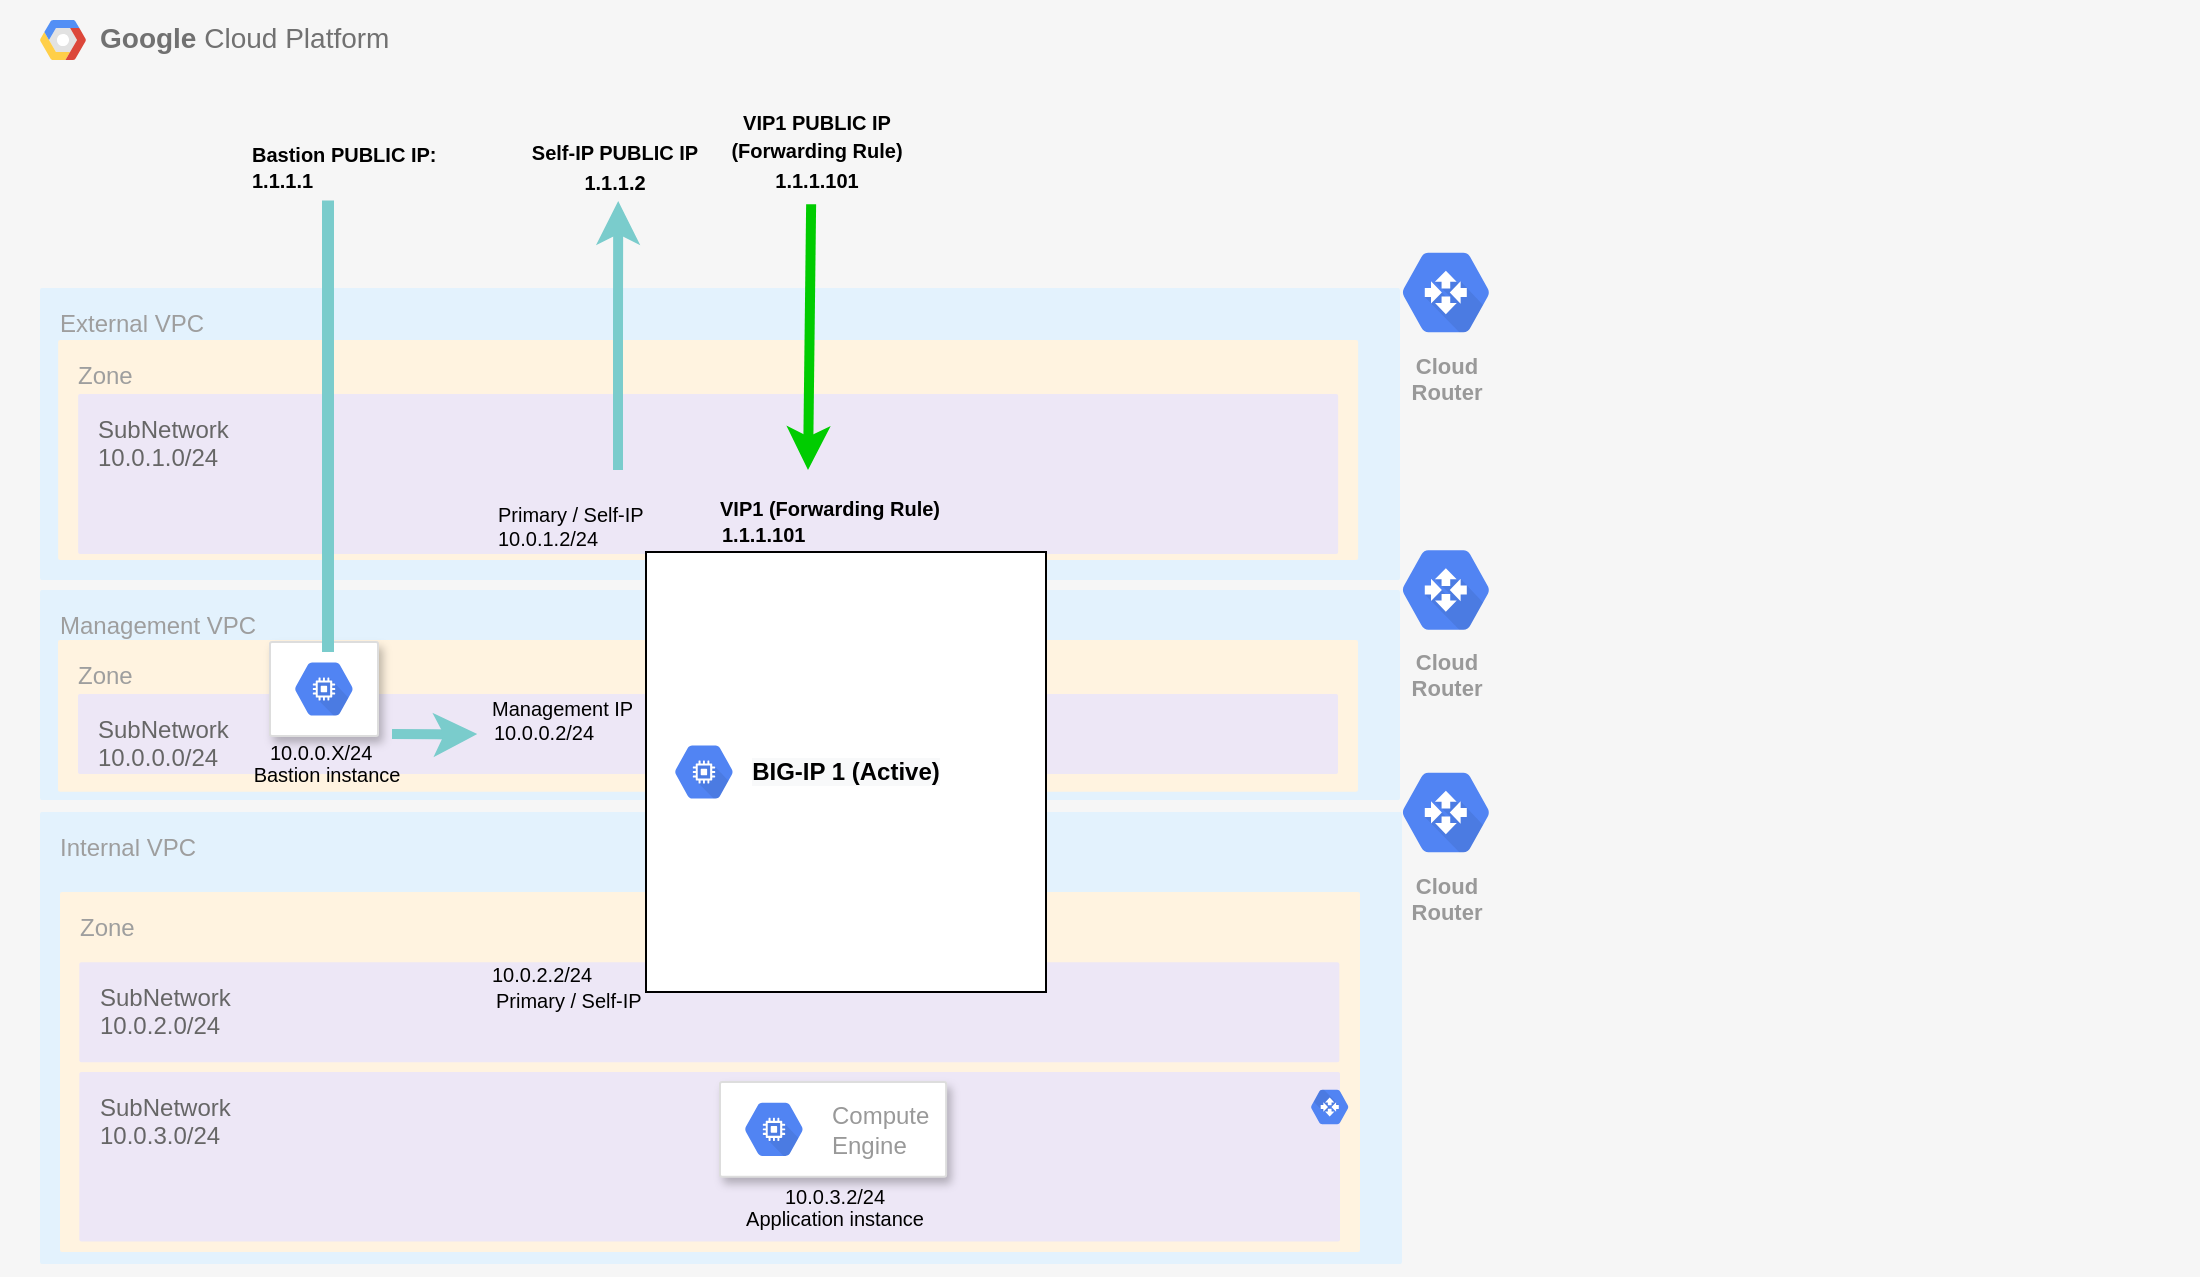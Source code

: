 <mxfile version="15.2.7" type="device"><diagram id="hrUrZuJ2duOs5Gn9yQjz" name="Page-1"><mxGraphModel dx="1106" dy="2600" grid="1" gridSize="10" guides="1" tooltips="1" connect="1" arrows="1" fold="1" page="1" pageScale="1" pageWidth="1100" pageHeight="850" math="0" shadow="0"><root><mxCell id="0"/><mxCell id="1" parent="0"/><mxCell id="L_oeTIUVo5TAKEpqotAu-3" value="&lt;b&gt;Google &lt;/b&gt;Cloud Platform" style="fillColor=#F6F6F6;strokeColor=none;shadow=0;gradientColor=none;fontSize=14;align=left;spacing=10;fontColor=#717171;9E9E9E;verticalAlign=top;spacingTop=-4;fontStyle=0;spacingLeft=40;html=1;" parent="1" vertex="1"><mxGeometry y="-866" width="1100" height="638.5" as="geometry"/></mxCell><mxCell id="L_oeTIUVo5TAKEpqotAu-4" value="" style="shape=mxgraph.gcp2.google_cloud_platform;fillColor=#F6F6F6;strokeColor=none;shadow=0;gradientColor=none;" parent="L_oeTIUVo5TAKEpqotAu-3" vertex="1"><mxGeometry width="23" height="20" relative="1" as="geometry"><mxPoint x="20" y="10" as="offset"/></mxGeometry></mxCell><mxCell id="L_oeTIUVo5TAKEpqotAu-30" value="External VPC" style="points=[[0,0,0],[0.25,0,0],[0.5,0,0],[0.75,0,0],[1,0,0],[1,0.25,0],[1,0.5,0],[1,0.75,0],[1,1,0],[0.75,1,0],[0.5,1,0],[0.25,1,0],[0,1,0],[0,0.75,0],[0,0.5,0],[0,0.25,0]];rounded=1;absoluteArcSize=1;arcSize=2;html=1;strokeColor=none;gradientColor=none;shadow=0;dashed=0;fontSize=12;fontColor=#9E9E9E;align=left;verticalAlign=top;spacing=10;spacingTop=-4;fillColor=#E3F2FD;" parent="L_oeTIUVo5TAKEpqotAu-3" vertex="1"><mxGeometry x="20" y="144.03" width="680" height="145.97" as="geometry"/></mxCell><mxCell id="L_oeTIUVo5TAKEpqotAu-31" value="Zone" style="points=[[0,0,0],[0.25,0,0],[0.5,0,0],[0.75,0,0],[1,0,0],[1,0.25,0],[1,0.5,0],[1,0.75,0],[1,1,0],[0.75,1,0],[0.5,1,0],[0.25,1,0],[0,1,0],[0,0.75,0],[0,0.5,0],[0,0.25,0]];rounded=1;absoluteArcSize=1;arcSize=2;html=1;strokeColor=none;gradientColor=none;shadow=0;dashed=0;fontSize=12;fontColor=#9E9E9E;align=left;verticalAlign=top;spacing=10;spacingTop=-4;fillColor=#FFF3E0;" parent="L_oeTIUVo5TAKEpqotAu-30" vertex="1"><mxGeometry width="650" height="110" relative="1" as="geometry"><mxPoint x="9.07" y="25.97" as="offset"/></mxGeometry></mxCell><mxCell id="L_oeTIUVo5TAKEpqotAu-32" value="&lt;font color=&quot;#666666&quot;&gt;SubNetwork&lt;br&gt;10.0.1.0/24&lt;/font&gt;" style="points=[[0,0,0],[0.25,0,0],[0.5,0,0],[0.75,0,0],[1,0,0],[1,0.25,0],[1,0.5,0],[1,0.75,0],[1,1,0],[0.75,1,0],[0.5,1,0],[0.25,1,0],[0,1,0],[0,0.75,0],[0,0.5,0],[0,0.25,0]];rounded=1;absoluteArcSize=1;arcSize=2;html=1;strokeColor=none;gradientColor=none;shadow=0;dashed=0;fontSize=12;fontColor=#9E9E9E;align=left;verticalAlign=top;spacing=10;spacingTop=-4;fillColor=#EDE7F6;" parent="L_oeTIUVo5TAKEpqotAu-31" vertex="1"><mxGeometry width="630" height="80" relative="1" as="geometry"><mxPoint x="10" y="27" as="offset"/></mxGeometry></mxCell><mxCell id="L_oeTIUVo5TAKEpqotAu-59" value="Cloud&#10;Router" style="html=1;fillColor=#5184F3;strokeColor=none;verticalAlign=top;labelPosition=center;verticalLabelPosition=bottom;align=center;spacingTop=-6;fontSize=11;fontStyle=1;fontColor=#999999;shape=mxgraph.gcp2.hexIcon;prIcon=cloud_router" parent="L_oeTIUVo5TAKEpqotAu-3" vertex="1"><mxGeometry x="690" y="117" width="66" height="58.5" as="geometry"/></mxCell><mxCell id="i-7Z5bn5I6anRkR01u8z-1" value="Management VPC" style="points=[[0,0,0],[0.25,0,0],[0.5,0,0],[0.75,0,0],[1,0,0],[1,0.25,0],[1,0.5,0],[1,0.75,0],[1,1,0],[0.75,1,0],[0.5,1,0],[0.25,1,0],[0,1,0],[0,0.75,0],[0,0.5,0],[0,0.25,0]];rounded=1;absoluteArcSize=1;arcSize=2;html=1;strokeColor=none;gradientColor=none;shadow=0;dashed=0;fontSize=12;fontColor=#9E9E9E;align=left;verticalAlign=top;spacing=10;spacingTop=-4;fillColor=#E3F2FD;" parent="L_oeTIUVo5TAKEpqotAu-3" vertex="1"><mxGeometry x="20" y="295" width="680" height="105" as="geometry"/></mxCell><mxCell id="i-7Z5bn5I6anRkR01u8z-2" value="Zone" style="points=[[0,0,0],[0.25,0,0],[0.5,0,0],[0.75,0,0],[1,0,0],[1,0.25,0],[1,0.5,0],[1,0.75,0],[1,1,0],[0.75,1,0],[0.5,1,0],[0.25,1,0],[0,1,0],[0,0.75,0],[0,0.5,0],[0,0.25,0]];rounded=1;absoluteArcSize=1;arcSize=2;html=1;strokeColor=none;gradientColor=none;shadow=0;dashed=0;fontSize=12;fontColor=#9E9E9E;align=left;verticalAlign=top;spacing=10;spacingTop=-4;fillColor=#FFF3E0;" parent="i-7Z5bn5I6anRkR01u8z-1" vertex="1"><mxGeometry width="650" height="75.874" relative="1" as="geometry"><mxPoint x="9" y="25" as="offset"/></mxGeometry></mxCell><mxCell id="i-7Z5bn5I6anRkR01u8z-3" value="&lt;font color=&quot;#666666&quot;&gt;SubNetwork&lt;br&gt;10.0.0.0/24&lt;/font&gt;" style="points=[[0,0,0],[0.25,0,0],[0.5,0,0],[0.75,0,0],[1,0,0],[1,0.25,0],[1,0.5,0],[1,0.75,0],[1,1,0],[0.75,1,0],[0.5,1,0],[0.25,1,0],[0,1,0],[0,0.75,0],[0,0.5,0],[0,0.25,0]];rounded=1;absoluteArcSize=1;arcSize=2;html=1;strokeColor=none;gradientColor=none;shadow=0;dashed=0;fontSize=12;fontColor=#9E9E9E;align=left;verticalAlign=top;spacing=10;spacingTop=-4;fillColor=#EDE7F6;" parent="i-7Z5bn5I6anRkR01u8z-2" vertex="1"><mxGeometry width="630" height="40" relative="1" as="geometry"><mxPoint x="10" y="27" as="offset"/></mxGeometry></mxCell><mxCell id="i-7Z5bn5I6anRkR01u8z-38" value="&lt;font style=&quot;font-size: 10px&quot;&gt;10.0.0.2/24&lt;/font&gt;" style="text;html=1;align=left;verticalAlign=middle;resizable=0;points=[];autosize=1;" parent="i-7Z5bn5I6anRkR01u8z-2" vertex="1"><mxGeometry x="216.004" y="35.874" width="70" height="20" as="geometry"/></mxCell><mxCell id="i-7Z5bn5I6anRkR01u8z-39" value="&lt;span style=&quot;font-size: 10px&quot;&gt;Management IP&lt;/span&gt;" style="text;html=1;align=left;verticalAlign=middle;resizable=0;points=[];autosize=1;" parent="i-7Z5bn5I6anRkR01u8z-2" vertex="1"><mxGeometry x="215.004" y="23.624" width="90" height="20" as="geometry"/></mxCell><mxCell id="jRCXgCPENWJ3umyOQuiF-1" value="" style="strokeColor=#dddddd;shadow=1;strokeWidth=1;rounded=1;absoluteArcSize=1;arcSize=2;" parent="i-7Z5bn5I6anRkR01u8z-2" vertex="1"><mxGeometry x="106" y="1" width="54" height="47" as="geometry"/></mxCell><mxCell id="jRCXgCPENWJ3umyOQuiF-2" value="" style="dashed=0;connectable=0;html=1;fillColor=#5184F3;strokeColor=none;shape=mxgraph.gcp2.hexIcon;prIcon=compute_engine;part=1;labelPosition=right;verticalLabelPosition=middle;align=left;verticalAlign=middle;spacingLeft=5;fontColor=#999999;fontSize=12;" parent="jRCXgCPENWJ3umyOQuiF-1" vertex="1"><mxGeometry y="0.5" width="44" height="39" relative="1" as="geometry"><mxPoint x="5" y="-19.5" as="offset"/></mxGeometry></mxCell><mxCell id="jRCXgCPENWJ3umyOQuiF-7" value="&lt;font style=&quot;font-size: 10px&quot;&gt;10.0.0.X/24&lt;/font&gt;" style="text;html=1;align=left;verticalAlign=middle;resizable=0;points=[];autosize=1;" parent="i-7Z5bn5I6anRkR01u8z-2" vertex="1"><mxGeometry x="104.004" y="45.874" width="70" height="20" as="geometry"/></mxCell><mxCell id="i-7Z5bn5I6anRkR01u8z-16" style="edgeStyle=orthogonalEdgeStyle;rounded=0;orthogonalLoop=1;jettySize=auto;html=1;exitX=0.5;exitY=1;exitDx=0;exitDy=0;exitPerimeter=0;" parent="i-7Z5bn5I6anRkR01u8z-1" edge="1"><mxGeometry relative="1" as="geometry"><mxPoint x="400" y="92" as="sourcePoint"/><mxPoint x="400" y="92" as="targetPoint"/></mxGeometry></mxCell><mxCell id="i-7Z5bn5I6anRkR01u8z-18" style="edgeStyle=orthogonalEdgeStyle;rounded=0;orthogonalLoop=1;jettySize=auto;html=1;exitX=0.5;exitY=1;exitDx=0;exitDy=0;exitPerimeter=0;" parent="i-7Z5bn5I6anRkR01u8z-1" edge="1"><mxGeometry relative="1" as="geometry"><mxPoint x="400" y="92" as="sourcePoint"/><mxPoint x="400" y="92" as="targetPoint"/></mxGeometry></mxCell><mxCell id="i-7Z5bn5I6anRkR01u8z-8" value="Cloud&#10;Router" style="html=1;fillColor=#5184F3;strokeColor=none;verticalAlign=top;labelPosition=center;verticalLabelPosition=bottom;align=center;spacingTop=-6;fontSize=11;fontStyle=1;fontColor=#999999;shape=mxgraph.gcp2.hexIcon;prIcon=cloud_router" parent="L_oeTIUVo5TAKEpqotAu-3" vertex="1"><mxGeometry x="690" y="265.75" width="66" height="58.5" as="geometry"/></mxCell><mxCell id="i-7Z5bn5I6anRkR01u8z-20" value="Cloud&#10;Router" style="html=1;fillColor=#5184F3;strokeColor=none;verticalAlign=top;labelPosition=center;verticalLabelPosition=bottom;align=center;spacingTop=-6;fontSize=11;fontStyle=1;fontColor=#999999;shape=mxgraph.gcp2.hexIcon;prIcon=cloud_router" parent="L_oeTIUVo5TAKEpqotAu-3" vertex="1"><mxGeometry x="690" y="377" width="66" height="58.5" as="geometry"/></mxCell><mxCell id="i-7Z5bn5I6anRkR01u8z-21" style="edgeStyle=orthogonalEdgeStyle;rounded=0;orthogonalLoop=1;jettySize=auto;html=1;exitX=0.5;exitY=1;exitDx=0;exitDy=0;exitPerimeter=0;" parent="L_oeTIUVo5TAKEpqotAu-3" edge="1"><mxGeometry relative="1" as="geometry"><mxPoint x="426" y="400" as="sourcePoint"/><mxPoint x="426" y="400" as="targetPoint"/></mxGeometry></mxCell><mxCell id="i-7Z5bn5I6anRkR01u8z-35" value="&lt;font style=&quot;font-size: 10px&quot;&gt;&lt;b&gt;Bastion PUBLIC IP:&lt;br&gt;&lt;div&gt;1.1.1.1&lt;/div&gt;&lt;/b&gt;&lt;/font&gt;" style="text;html=1;align=left;verticalAlign=middle;resizable=0;points=[];autosize=1;" parent="L_oeTIUVo5TAKEpqotAu-3" vertex="1"><mxGeometry x="124.004" y="68.25" width="110" height="30" as="geometry"/></mxCell><mxCell id="i-7Z5bn5I6anRkR01u8z-37" value="" style="endArrow=classic;html=1;entryX=0.775;entryY=1.068;entryDx=0;entryDy=0;entryPerimeter=0;strokeWidth=5;strokeColor=#7ACCCC;" parent="L_oeTIUVo5TAKEpqotAu-3" edge="1"><mxGeometry width="50" height="50" relative="1" as="geometry"><mxPoint x="196" y="367" as="sourcePoint"/><mxPoint x="238.63" y="366.994" as="targetPoint"/><Array as="points"><mxPoint x="228" y="367.25"/></Array></mxGeometry></mxCell><mxCell id="L_oeTIUVo5TAKEpqotAu-39" value="Internal VPC" style="points=[[0,0,0],[0.25,0,0],[0.5,0,0],[0.75,0,0],[1,0,0],[1,0.25,0],[1,0.5,0],[1,0.75,0],[1,1,0],[0.75,1,0],[0.5,1,0],[0.25,1,0],[0,1,0],[0,0.75,0],[0,0.5,0],[0,0.25,0]];rounded=1;absoluteArcSize=1;arcSize=2;html=1;strokeColor=none;gradientColor=none;shadow=0;dashed=0;fontSize=12;fontColor=#9E9E9E;align=left;verticalAlign=top;spacing=10;spacingTop=-4;fillColor=#E3F2FD;" parent="L_oeTIUVo5TAKEpqotAu-3" vertex="1"><mxGeometry x="20" y="406" width="681" height="226" as="geometry"/></mxCell><mxCell id="L_oeTIUVo5TAKEpqotAu-40" value="Zone" style="points=[[0,0,0],[0.25,0,0],[0.5,0,0],[0.75,0,0],[1,0,0],[1,0.25,0],[1,0.5,0],[1,0.75,0],[1,1,0],[0.75,1,0],[0.5,1,0],[0.25,1,0],[0,1,0],[0,0.75,0],[0,0.5,0],[0,0.25,0]];rounded=1;absoluteArcSize=1;arcSize=2;html=1;strokeColor=none;gradientColor=none;shadow=0;dashed=0;fontSize=12;fontColor=#9E9E9E;align=left;verticalAlign=top;spacing=10;spacingTop=-4;fillColor=#FFF3E0;" parent="L_oeTIUVo5TAKEpqotAu-39" vertex="1"><mxGeometry width="650" height="180" relative="1" as="geometry"><mxPoint x="10" y="40" as="offset"/></mxGeometry></mxCell><mxCell id="veZG__Dy6hjF33BgE7It-3" value="&lt;font color=&quot;#666666&quot;&gt;SubNetwork&lt;br&gt;10.0.3.0/24&lt;/font&gt;" style="points=[[0,0,0],[0.25,0,0],[0.5,0,0],[0.75,0,0],[1,0,0],[1,0.25,0],[1,0.5,0],[1,0.75,0],[1,1,0],[0.75,1,0],[0.5,1,0],[0.25,1,0],[0,1,0],[0,0.75,0],[0,0.5,0],[0,0.25,0]];rounded=1;absoluteArcSize=1;arcSize=2;html=1;strokeColor=none;gradientColor=none;shadow=0;dashed=0;fontSize=12;fontColor=#9E9E9E;align=left;verticalAlign=top;spacing=10;spacingTop=-4;fillColor=#EDE7F6;" parent="L_oeTIUVo5TAKEpqotAu-40" vertex="1"><mxGeometry x="9.66" y="90" width="630.34" height="84.71" as="geometry"/></mxCell><mxCell id="veZG__Dy6hjF33BgE7It-2" value="" style="group;align=left;" parent="L_oeTIUVo5TAKEpqotAu-40" vertex="1" connectable="0"><mxGeometry x="9.66" y="15.079" width="365.344" height="92.949" as="geometry"/></mxCell><mxCell id="L_oeTIUVo5TAKEpqotAu-41" value="&lt;font color=&quot;#666666&quot;&gt;SubNetwork&lt;br&gt;10.0.2.0/24&lt;/font&gt;" style="points=[[0,0,0],[0.25,0,0],[0.5,0,0],[0.75,0,0],[1,0,0],[1,0.25,0],[1,0.5,0],[1,0.75,0],[1,1,0],[0.75,1,0],[0.5,1,0],[0.25,1,0],[0,1,0],[0,0.75,0],[0,0.5,0],[0,0.25,0]];rounded=1;absoluteArcSize=1;arcSize=2;html=1;strokeColor=none;gradientColor=none;shadow=0;dashed=0;fontSize=12;fontColor=#9E9E9E;align=left;verticalAlign=top;spacing=10;spacingTop=-4;fillColor=#EDE7F6;" parent="veZG__Dy6hjF33BgE7It-2" vertex="1"><mxGeometry width="630" height="50" relative="1" as="geometry"><mxPoint y="20" as="offset"/></mxGeometry></mxCell><mxCell id="efg4bKFMH5ipVIIAR_OZ-52" value="&lt;font style=&quot;font-size: 10px&quot;&gt;10.0.2.2/24&lt;/font&gt;" style="text;html=1;align=left;verticalAlign=middle;resizable=0;points=[];autosize=1;" parent="veZG__Dy6hjF33BgE7It-2" vertex="1"><mxGeometry x="204.338" y="15.902" width="70" height="20" as="geometry"/></mxCell><mxCell id="efg4bKFMH5ipVIIAR_OZ-53" value="&lt;font style=&quot;font-size: 10px&quot;&gt;Primary / Self-IP&lt;/font&gt;" style="text;html=1;align=left;verticalAlign=middle;resizable=0;points=[];autosize=1;" parent="veZG__Dy6hjF33BgE7It-2" vertex="1"><mxGeometry x="206.336" y="28.534" width="90" height="20" as="geometry"/></mxCell><mxCell id="veZG__Dy6hjF33BgE7It-41" value="&lt;br&gt;" style="html=1;fillColor=#5184F3;strokeColor=none;verticalAlign=top;labelPosition=center;verticalLabelPosition=bottom;align=center;spacingTop=-6;fontSize=11;fontStyle=1;fontColor=#999999;shape=mxgraph.gcp2.hexIcon;prIcon=cloud_router;aspect=fixed;direction=west;" parent="L_oeTIUVo5TAKEpqotAu-39" vertex="1"><mxGeometry x="630.598" y="134.893" width="28.458" height="25.227" as="geometry"/></mxCell><mxCell id="jRCXgCPENWJ3umyOQuiF-9" value="&lt;font style=&quot;font-size: 10px&quot;&gt;Bastion instance&lt;/font&gt;" style="text;html=1;align=center;verticalAlign=middle;resizable=0;points=[];autosize=1;" parent="L_oeTIUVo5TAKEpqotAu-39" vertex="1"><mxGeometry x="98.004" y="-29.003" width="90" height="20" as="geometry"/></mxCell><mxCell id="yoABx-35BRIv0o9AAoPa-27" value="&lt;font style=&quot;font-size: 10px&quot;&gt;10.0.1.2/24&lt;/font&gt;" style="text;html=1;align=left;verticalAlign=middle;resizable=0;points=[];autosize=1;" parent="1" vertex="1"><mxGeometry x="247.054" y="-607.251" width="70" height="20" as="geometry"/></mxCell><mxCell id="yoABx-35BRIv0o9AAoPa-28" value="&lt;font style=&quot;font-size: 10px&quot;&gt;Primary / Self-IP&amp;nbsp;&lt;/font&gt;" style="text;html=1;align=left;verticalAlign=middle;resizable=0;points=[];autosize=1;" parent="1" vertex="1"><mxGeometry x="247.054" y="-619.251" width="90" height="20" as="geometry"/></mxCell><mxCell id="i-7Z5bn5I6anRkR01u8z-23" value="&lt;meta charset=&quot;utf-8&quot;&gt;&lt;b style=&quot;color: rgb(153, 153, 153); font-family: helvetica; font-size: 12px; font-style: normal; letter-spacing: normal; text-align: left; text-indent: 0px; text-transform: none; word-spacing: 0px; background-color: rgb(248, 249, 250);&quot;&gt;&lt;font color=&quot;#000000&quot;&gt;BIG-IP 1 (Active)&lt;/font&gt;&lt;/b&gt;" style="rounded=0;whiteSpace=wrap;html=1;" parent="1" vertex="1"><mxGeometry x="323" y="-590" width="200" height="220" as="geometry"/></mxCell><mxCell id="i-7Z5bn5I6anRkR01u8z-24" value="&lt;br&gt;" style="dashed=0;connectable=0;html=1;fillColor=#5184F3;strokeColor=none;shape=mxgraph.gcp2.hexIcon;prIcon=compute_engine;part=1;labelPosition=right;verticalLabelPosition=middle;align=left;verticalAlign=middle;spacingLeft=5;fontColor=#999999;fontSize=12;" parent="1" vertex="1"><mxGeometry x="330.0" y="-499.5" width="44" height="39" as="geometry"/></mxCell><mxCell id="IXSrfV3SffmS8_8DiTrJ-1" value="" style="strokeColor=#dddddd;shadow=1;strokeWidth=1;rounded=1;absoluteArcSize=1;arcSize=2;" parent="1" vertex="1"><mxGeometry x="360" y="-325.003" width="113.07" height="47.372" as="geometry"/></mxCell><mxCell id="IXSrfV3SffmS8_8DiTrJ-2" value="Compute&#10;Engine" style="dashed=0;connectable=0;html=1;fillColor=#5184F3;strokeColor=none;shape=mxgraph.gcp2.hexIcon;prIcon=compute_engine;part=1;labelPosition=right;verticalLabelPosition=middle;align=left;verticalAlign=middle;spacingLeft=5;fontColor=#999999;fontSize=12;" parent="IXSrfV3SffmS8_8DiTrJ-1" vertex="1"><mxGeometry y="0.5" width="44" height="39" relative="1" as="geometry"><mxPoint x="5" y="-19.5" as="offset"/></mxGeometry></mxCell><mxCell id="IXSrfV3SffmS8_8DiTrJ-3" value="&lt;font style=&quot;font-size: 10px&quot;&gt;10.0.3.2/24&lt;/font&gt;" style="text;html=1;align=center;verticalAlign=middle;resizable=0;points=[];autosize=1;" parent="1" vertex="1"><mxGeometry x="381.533" y="-277.627" width="70" height="20" as="geometry"/></mxCell><mxCell id="IXSrfV3SffmS8_8DiTrJ-4" value="&lt;font style=&quot;font-size: 10px&quot;&gt;Application instance&lt;/font&gt;" style="text;html=1;align=center;verticalAlign=middle;resizable=0;points=[];autosize=1;" parent="1" vertex="1"><mxGeometry x="366.534" y="-267.293" width="100" height="20" as="geometry"/></mxCell><mxCell id="IXSrfV3SffmS8_8DiTrJ-5" value="&lt;font style=&quot;font-size: 10px&quot;&gt;&lt;b&gt;VIP1 PUBLIC IP &lt;br&gt;(Forwarding Rule)&lt;br&gt;1.1.1.101&lt;/b&gt;&lt;br&gt;&lt;/font&gt;" style="text;html=1;align=center;verticalAlign=middle;resizable=0;points=[];autosize=1;" parent="1" vertex="1"><mxGeometry x="358.004" y="-815.75" width="100" height="50" as="geometry"/></mxCell><mxCell id="IXSrfV3SffmS8_8DiTrJ-6" value="" style="endArrow=classic;html=1;exitX=0.484;exitY=1.13;exitDx=0;exitDy=0;exitPerimeter=0;strokeColor=#00CC00;strokeWidth=5;gradientColor=none;" parent="1" edge="1"><mxGeometry width="50" height="50" relative="1" as="geometry"><mxPoint x="405.564" y="-763.85" as="sourcePoint"/><mxPoint x="404" y="-631" as="targetPoint"/></mxGeometry></mxCell><mxCell id="IXSrfV3SffmS8_8DiTrJ-7" value="" style="endArrow=classic;html=1;strokeWidth=5;strokeColor=#7ACCCC;entryX=0.471;entryY=1.074;entryDx=0;entryDy=0;entryPerimeter=0;" parent="1" edge="1"><mxGeometry width="50" height="50" relative="1" as="geometry"><mxPoint x="309" y="-631" as="sourcePoint"/><mxPoint x="309.104" y="-765.53" as="targetPoint"/><Array as="points"><mxPoint x="309" y="-708.75"/></Array></mxGeometry></mxCell><mxCell id="IXSrfV3SffmS8_8DiTrJ-8" value="&lt;font style=&quot;font-size: 10px&quot;&gt;&lt;b&gt;Self-IP PUBLIC IP&lt;br&gt;1.1.1.2&lt;/b&gt;&lt;br&gt;&lt;/font&gt;" style="text;html=1;align=center;verticalAlign=middle;resizable=0;points=[];autosize=1;" parent="1" vertex="1"><mxGeometry x="257.004" y="-797.75" width="100" height="30" as="geometry"/></mxCell><mxCell id="IXSrfV3SffmS8_8DiTrJ-11" value="&lt;font style=&quot;font-size: 10px&quot;&gt;&lt;span&gt;1.1.1.101&lt;/span&gt;&lt;/font&gt;" style="text;html=1;align=left;verticalAlign=middle;resizable=0;points=[];autosize=1;fontStyle=1" parent="1" vertex="1"><mxGeometry x="359.004" y="-609.251" width="60" height="20" as="geometry"/></mxCell><mxCell id="IXSrfV3SffmS8_8DiTrJ-12" value="&lt;font style=&quot;font-size: 10px&quot;&gt;&lt;span&gt;VIP1 (Forwarding Rule)&lt;/span&gt;&lt;/font&gt;" style="text;html=1;align=left;verticalAlign=middle;resizable=0;points=[];autosize=1;fontStyle=1" parent="1" vertex="1"><mxGeometry x="358.004" y="-622.251" width="130" height="20" as="geometry"/></mxCell><mxCell id="jRCXgCPENWJ3umyOQuiF-6" value="" style="endArrow=none;html=1;strokeWidth=6;strokeColor=#7ACCCC;" parent="1" edge="1"><mxGeometry width="50" height="50" relative="1" as="geometry"><mxPoint x="164" y="-540" as="sourcePoint"/><mxPoint x="164" y="-765.75" as="targetPoint"/></mxGeometry></mxCell></root></mxGraphModel></diagram></mxfile>